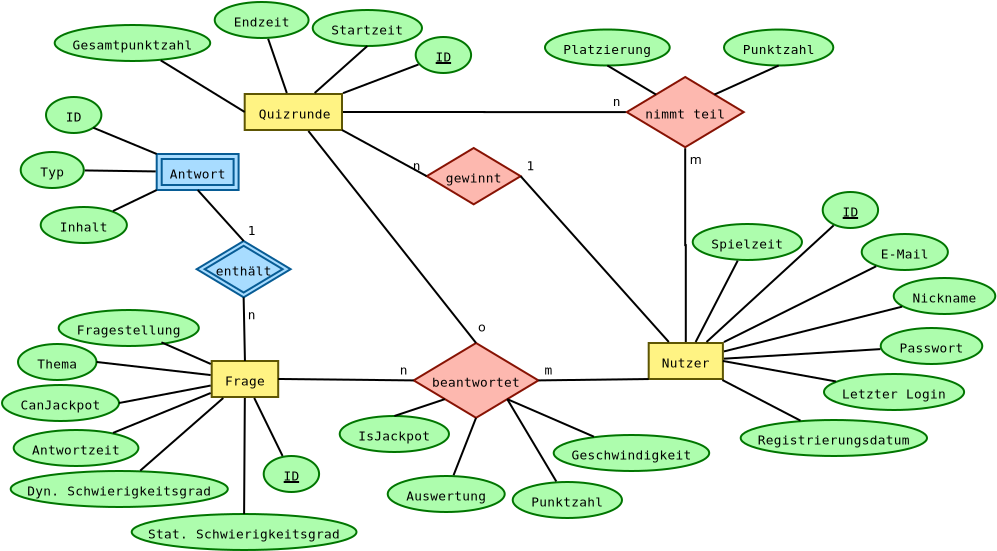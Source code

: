 <?xml version="1.0" encoding="UTF-8"?>
<dia:diagram xmlns:dia="http://www.lysator.liu.se/~alla/dia/">
  <dia:layer name="Hintergrund" visible="true" active="true">
    <dia:object type="ER - Entity" version="0" id="O0">
      <dia:attribute name="obj_pos">
        <dia:point val="-41.4,7.3"/>
      </dia:attribute>
      <dia:attribute name="obj_bb">
        <dia:rectangle val="-41.45,7.25;-36.485,9.15"/>
      </dia:attribute>
      <dia:attribute name="elem_corner">
        <dia:point val="-41.4,7.3"/>
      </dia:attribute>
      <dia:attribute name="elem_width">
        <dia:real val="4.865"/>
      </dia:attribute>
      <dia:attribute name="elem_height">
        <dia:real val="1.8"/>
      </dia:attribute>
      <dia:attribute name="border_width">
        <dia:real val="0.1"/>
      </dia:attribute>
      <dia:attribute name="border_color">
        <dia:color val="#5e5603"/>
      </dia:attribute>
      <dia:attribute name="inner_color">
        <dia:color val="#fff383"/>
      </dia:attribute>
      <dia:attribute name="name">
        <dia:string>#Quizrunde#</dia:string>
      </dia:attribute>
      <dia:attribute name="weak">
        <dia:boolean val="false"/>
      </dia:attribute>
      <dia:attribute name="associative">
        <dia:boolean val="false"/>
      </dia:attribute>
      <dia:attribute name="font">
        <dia:font family="monospace" style="0" name="Courier"/>
      </dia:attribute>
      <dia:attribute name="font_height">
        <dia:real val="0.8"/>
      </dia:attribute>
    </dia:object>
    <dia:object type="ER - Entity" version="0" id="O1">
      <dia:attribute name="obj_pos">
        <dia:point val="-21.2,19.75"/>
      </dia:attribute>
      <dia:attribute name="obj_bb">
        <dia:rectangle val="-21.25,19.7;-17.44,21.6"/>
      </dia:attribute>
      <dia:attribute name="elem_corner">
        <dia:point val="-21.2,19.75"/>
      </dia:attribute>
      <dia:attribute name="elem_width">
        <dia:real val="3.71"/>
      </dia:attribute>
      <dia:attribute name="elem_height">
        <dia:real val="1.8"/>
      </dia:attribute>
      <dia:attribute name="border_width">
        <dia:real val="0.1"/>
      </dia:attribute>
      <dia:attribute name="border_color">
        <dia:color val="#5e5603"/>
      </dia:attribute>
      <dia:attribute name="inner_color">
        <dia:color val="#fff383"/>
      </dia:attribute>
      <dia:attribute name="name">
        <dia:string>#Nutzer#</dia:string>
      </dia:attribute>
      <dia:attribute name="weak">
        <dia:boolean val="false"/>
      </dia:attribute>
      <dia:attribute name="associative">
        <dia:boolean val="false"/>
      </dia:attribute>
      <dia:attribute name="font">
        <dia:font family="monospace" style="0" name="Courier"/>
      </dia:attribute>
      <dia:attribute name="font_height">
        <dia:real val="0.8"/>
      </dia:attribute>
    </dia:object>
    <dia:object type="ER - Entity" version="0" id="O2">
      <dia:attribute name="obj_pos">
        <dia:point val="-43.05,20.65"/>
      </dia:attribute>
      <dia:attribute name="obj_bb">
        <dia:rectangle val="-43.1,20.6;-39.675,22.5"/>
      </dia:attribute>
      <dia:attribute name="elem_corner">
        <dia:point val="-43.05,20.65"/>
      </dia:attribute>
      <dia:attribute name="elem_width">
        <dia:real val="3.325"/>
      </dia:attribute>
      <dia:attribute name="elem_height">
        <dia:real val="1.8"/>
      </dia:attribute>
      <dia:attribute name="border_width">
        <dia:real val="0.1"/>
      </dia:attribute>
      <dia:attribute name="border_color">
        <dia:color val="#5e5603"/>
      </dia:attribute>
      <dia:attribute name="inner_color">
        <dia:color val="#fff383"/>
      </dia:attribute>
      <dia:attribute name="name">
        <dia:string>#Frage#</dia:string>
      </dia:attribute>
      <dia:attribute name="weak">
        <dia:boolean val="false"/>
      </dia:attribute>
      <dia:attribute name="associative">
        <dia:boolean val="false"/>
      </dia:attribute>
      <dia:attribute name="font">
        <dia:font family="monospace" style="0" name="Courier"/>
      </dia:attribute>
      <dia:attribute name="font_height">
        <dia:real val="0.8"/>
      </dia:attribute>
    </dia:object>
    <dia:object type="ER - Relationship" version="0" id="O3">
      <dia:attribute name="obj_pos">
        <dia:point val="-22.3,6.45"/>
      </dia:attribute>
      <dia:attribute name="obj_bb">
        <dia:rectangle val="-23.035,6.4;-16.1,10.01"/>
      </dia:attribute>
      <dia:attribute name="elem_corner">
        <dia:point val="-22.3,6.45"/>
      </dia:attribute>
      <dia:attribute name="elem_width">
        <dia:real val="5.85"/>
      </dia:attribute>
      <dia:attribute name="elem_height">
        <dia:real val="3.51"/>
      </dia:attribute>
      <dia:attribute name="border_width">
        <dia:real val="0.1"/>
      </dia:attribute>
      <dia:attribute name="border_color">
        <dia:color val="#871203"/>
      </dia:attribute>
      <dia:attribute name="inner_color">
        <dia:color val="#fdb8af"/>
      </dia:attribute>
      <dia:attribute name="name">
        <dia:string>#nimmt teil#</dia:string>
      </dia:attribute>
      <dia:attribute name="left_card">
        <dia:string>#n#</dia:string>
      </dia:attribute>
      <dia:attribute name="right_card">
        <dia:string>##</dia:string>
      </dia:attribute>
      <dia:attribute name="identifying">
        <dia:boolean val="false"/>
      </dia:attribute>
      <dia:attribute name="rotated">
        <dia:boolean val="false"/>
      </dia:attribute>
      <dia:attribute name="font">
        <dia:font family="monospace" style="0" name="Courier"/>
      </dia:attribute>
      <dia:attribute name="font_height">
        <dia:real val="0.8"/>
      </dia:attribute>
    </dia:object>
    <dia:object type="ER - Participation" version="1" id="O4">
      <dia:attribute name="obj_pos">
        <dia:point val="-36.485,8.2"/>
      </dia:attribute>
      <dia:attribute name="obj_bb">
        <dia:rectangle val="-36.535,8.15;-22.3,8.255"/>
      </dia:attribute>
      <dia:attribute name="orth_points">
        <dia:point val="-36.485,8.2"/>
        <dia:point val="-29.417,8.2"/>
        <dia:point val="-29.417,8.205"/>
        <dia:point val="-22.35,8.205"/>
      </dia:attribute>
      <dia:attribute name="orth_orient">
        <dia:enum val="0"/>
        <dia:enum val="1"/>
        <dia:enum val="0"/>
      </dia:attribute>
      <dia:attribute name="autorouting">
        <dia:boolean val="true"/>
      </dia:attribute>
      <dia:attribute name="total">
        <dia:boolean val="false"/>
      </dia:attribute>
      <dia:connections>
        <dia:connection handle="0" to="O0" connection="8"/>
        <dia:connection handle="1" to="O3" connection="8"/>
      </dia:connections>
    </dia:object>
    <dia:object type="ER - Participation" version="1" id="O5">
      <dia:attribute name="obj_pos">
        <dia:point val="-19.375,10.01"/>
      </dia:attribute>
      <dia:attribute name="obj_bb">
        <dia:rectangle val="-19.425,9.96;-19.295,19.75"/>
      </dia:attribute>
      <dia:attribute name="orth_points">
        <dia:point val="-19.375,10.01"/>
        <dia:point val="-19.375,14.855"/>
        <dia:point val="-19.345,14.855"/>
        <dia:point val="-19.345,19.7"/>
      </dia:attribute>
      <dia:attribute name="orth_orient">
        <dia:enum val="1"/>
        <dia:enum val="0"/>
        <dia:enum val="1"/>
      </dia:attribute>
      <dia:attribute name="autorouting">
        <dia:boolean val="true"/>
      </dia:attribute>
      <dia:attribute name="total">
        <dia:boolean val="false"/>
      </dia:attribute>
      <dia:connections>
        <dia:connection handle="0" to="O3" connection="8"/>
        <dia:connection handle="1" to="O1" connection="8"/>
      </dia:connections>
    </dia:object>
    <dia:object type="ER - Attribute" version="0" id="O6">
      <dia:attribute name="obj_pos">
        <dia:point val="-32.85,4.45"/>
      </dia:attribute>
      <dia:attribute name="obj_bb">
        <dia:rectangle val="-32.9,4.4;-30.03,6.3"/>
      </dia:attribute>
      <dia:attribute name="elem_corner">
        <dia:point val="-32.85,4.45"/>
      </dia:attribute>
      <dia:attribute name="elem_width">
        <dia:real val="2.77"/>
      </dia:attribute>
      <dia:attribute name="elem_height">
        <dia:real val="1.8"/>
      </dia:attribute>
      <dia:attribute name="border_width">
        <dia:real val="0.1"/>
      </dia:attribute>
      <dia:attribute name="border_color">
        <dia:color val="#007500"/>
      </dia:attribute>
      <dia:attribute name="inner_color">
        <dia:color val="#adfdad"/>
      </dia:attribute>
      <dia:attribute name="name">
        <dia:string>#ID#</dia:string>
      </dia:attribute>
      <dia:attribute name="key">
        <dia:boolean val="true"/>
      </dia:attribute>
      <dia:attribute name="weak_key">
        <dia:boolean val="false"/>
      </dia:attribute>
      <dia:attribute name="derived">
        <dia:boolean val="false"/>
      </dia:attribute>
      <dia:attribute name="multivalued">
        <dia:boolean val="false"/>
      </dia:attribute>
      <dia:attribute name="font">
        <dia:font family="monospace" style="0" name="Courier"/>
      </dia:attribute>
      <dia:attribute name="font_height">
        <dia:real val="0.8"/>
      </dia:attribute>
    </dia:object>
    <dia:object type="ER - Attribute" version="0" id="O7">
      <dia:attribute name="obj_pos">
        <dia:point val="-40.45,25.4"/>
      </dia:attribute>
      <dia:attribute name="obj_bb">
        <dia:rectangle val="-40.5,25.35;-37.63,27.25"/>
      </dia:attribute>
      <dia:attribute name="elem_corner">
        <dia:point val="-40.45,25.4"/>
      </dia:attribute>
      <dia:attribute name="elem_width">
        <dia:real val="2.77"/>
      </dia:attribute>
      <dia:attribute name="elem_height">
        <dia:real val="1.8"/>
      </dia:attribute>
      <dia:attribute name="border_width">
        <dia:real val="0.1"/>
      </dia:attribute>
      <dia:attribute name="border_color">
        <dia:color val="#007500"/>
      </dia:attribute>
      <dia:attribute name="inner_color">
        <dia:color val="#adfdad"/>
      </dia:attribute>
      <dia:attribute name="name">
        <dia:string>#ID#</dia:string>
      </dia:attribute>
      <dia:attribute name="key">
        <dia:boolean val="true"/>
      </dia:attribute>
      <dia:attribute name="weak_key">
        <dia:boolean val="false"/>
      </dia:attribute>
      <dia:attribute name="derived">
        <dia:boolean val="false"/>
      </dia:attribute>
      <dia:attribute name="multivalued">
        <dia:boolean val="false"/>
      </dia:attribute>
      <dia:attribute name="font">
        <dia:font family="monospace" style="0" name="Courier"/>
      </dia:attribute>
      <dia:attribute name="font_height">
        <dia:real val="0.8"/>
      </dia:attribute>
    </dia:object>
    <dia:object type="ER - Attribute" version="0" id="O8">
      <dia:attribute name="obj_pos">
        <dia:point val="-47.05,28.3"/>
      </dia:attribute>
      <dia:attribute name="obj_bb">
        <dia:rectangle val="-47.1,28.25;-35.76,30.15"/>
      </dia:attribute>
      <dia:attribute name="elem_corner">
        <dia:point val="-47.05,28.3"/>
      </dia:attribute>
      <dia:attribute name="elem_width">
        <dia:real val="11.24"/>
      </dia:attribute>
      <dia:attribute name="elem_height">
        <dia:real val="1.8"/>
      </dia:attribute>
      <dia:attribute name="border_width">
        <dia:real val="0.1"/>
      </dia:attribute>
      <dia:attribute name="border_color">
        <dia:color val="#007500"/>
      </dia:attribute>
      <dia:attribute name="inner_color">
        <dia:color val="#adfdad"/>
      </dia:attribute>
      <dia:attribute name="name">
        <dia:string>#Stat. Schwierigkeitsgrad#</dia:string>
      </dia:attribute>
      <dia:attribute name="key">
        <dia:boolean val="false"/>
      </dia:attribute>
      <dia:attribute name="weak_key">
        <dia:boolean val="false"/>
      </dia:attribute>
      <dia:attribute name="derived">
        <dia:boolean val="false"/>
      </dia:attribute>
      <dia:attribute name="multivalued">
        <dia:boolean val="false"/>
      </dia:attribute>
      <dia:attribute name="font">
        <dia:font family="monospace" style="0" name="Courier"/>
      </dia:attribute>
      <dia:attribute name="font_height">
        <dia:real val="0.8"/>
      </dia:attribute>
    </dia:object>
    <dia:object type="ER - Attribute" version="0" id="O9">
      <dia:attribute name="obj_pos">
        <dia:point val="-53.1,26.15"/>
      </dia:attribute>
      <dia:attribute name="obj_bb">
        <dia:rectangle val="-53.15,26.1;-42.195,28"/>
      </dia:attribute>
      <dia:attribute name="elem_corner">
        <dia:point val="-53.1,26.15"/>
      </dia:attribute>
      <dia:attribute name="elem_width">
        <dia:real val="10.855"/>
      </dia:attribute>
      <dia:attribute name="elem_height">
        <dia:real val="1.8"/>
      </dia:attribute>
      <dia:attribute name="border_width">
        <dia:real val="0.1"/>
      </dia:attribute>
      <dia:attribute name="border_color">
        <dia:color val="#007500"/>
      </dia:attribute>
      <dia:attribute name="inner_color">
        <dia:color val="#adfdad"/>
      </dia:attribute>
      <dia:attribute name="name">
        <dia:string>#Dyn. Schwierigkeitsgrad#</dia:string>
      </dia:attribute>
      <dia:attribute name="key">
        <dia:boolean val="false"/>
      </dia:attribute>
      <dia:attribute name="weak_key">
        <dia:boolean val="false"/>
      </dia:attribute>
      <dia:attribute name="derived">
        <dia:boolean val="false"/>
      </dia:attribute>
      <dia:attribute name="multivalued">
        <dia:boolean val="false"/>
      </dia:attribute>
      <dia:attribute name="font">
        <dia:font family="monospace" style="0" name="Courier"/>
      </dia:attribute>
      <dia:attribute name="font_height">
        <dia:real val="0.8"/>
      </dia:attribute>
    </dia:object>
    <dia:object type="ER - Attribute" version="0" id="O10">
      <dia:attribute name="obj_pos">
        <dia:point val="-12.5,12.2"/>
      </dia:attribute>
      <dia:attribute name="obj_bb">
        <dia:rectangle val="-12.55,12.15;-9.68,14.05"/>
      </dia:attribute>
      <dia:attribute name="elem_corner">
        <dia:point val="-12.5,12.2"/>
      </dia:attribute>
      <dia:attribute name="elem_width">
        <dia:real val="2.77"/>
      </dia:attribute>
      <dia:attribute name="elem_height">
        <dia:real val="1.8"/>
      </dia:attribute>
      <dia:attribute name="border_width">
        <dia:real val="0.1"/>
      </dia:attribute>
      <dia:attribute name="border_color">
        <dia:color val="#007500"/>
      </dia:attribute>
      <dia:attribute name="inner_color">
        <dia:color val="#adfdad"/>
      </dia:attribute>
      <dia:attribute name="name">
        <dia:string>#ID#</dia:string>
      </dia:attribute>
      <dia:attribute name="key">
        <dia:boolean val="true"/>
      </dia:attribute>
      <dia:attribute name="weak_key">
        <dia:boolean val="false"/>
      </dia:attribute>
      <dia:attribute name="derived">
        <dia:boolean val="false"/>
      </dia:attribute>
      <dia:attribute name="multivalued">
        <dia:boolean val="false"/>
      </dia:attribute>
      <dia:attribute name="font">
        <dia:font family="monospace" style="0" name="Courier"/>
      </dia:attribute>
      <dia:attribute name="font_height">
        <dia:real val="0.8"/>
      </dia:attribute>
    </dia:object>
    <dia:object type="ER - Attribute" version="0" id="O11">
      <dia:attribute name="obj_pos">
        <dia:point val="-10.55,14.3"/>
      </dia:attribute>
      <dia:attribute name="obj_bb">
        <dia:rectangle val="-10.6,14.25;-6.19,16.15"/>
      </dia:attribute>
      <dia:attribute name="elem_corner">
        <dia:point val="-10.55,14.3"/>
      </dia:attribute>
      <dia:attribute name="elem_width">
        <dia:real val="4.31"/>
      </dia:attribute>
      <dia:attribute name="elem_height">
        <dia:real val="1.8"/>
      </dia:attribute>
      <dia:attribute name="border_width">
        <dia:real val="0.1"/>
      </dia:attribute>
      <dia:attribute name="border_color">
        <dia:color val="#007500"/>
      </dia:attribute>
      <dia:attribute name="inner_color">
        <dia:color val="#adfdad"/>
      </dia:attribute>
      <dia:attribute name="name">
        <dia:string>#E-Mail#</dia:string>
      </dia:attribute>
      <dia:attribute name="key">
        <dia:boolean val="false"/>
      </dia:attribute>
      <dia:attribute name="weak_key">
        <dia:boolean val="false"/>
      </dia:attribute>
      <dia:attribute name="derived">
        <dia:boolean val="false"/>
      </dia:attribute>
      <dia:attribute name="multivalued">
        <dia:boolean val="false"/>
      </dia:attribute>
      <dia:attribute name="font">
        <dia:font family="monospace" style="0" name="Courier"/>
      </dia:attribute>
      <dia:attribute name="font_height">
        <dia:real val="0.8"/>
      </dia:attribute>
    </dia:object>
    <dia:object type="ER - Attribute" version="0" id="O12">
      <dia:attribute name="obj_pos">
        <dia:point val="-8.95,16.5"/>
      </dia:attribute>
      <dia:attribute name="obj_bb">
        <dia:rectangle val="-9,16.45;-3.82,18.35"/>
      </dia:attribute>
      <dia:attribute name="elem_corner">
        <dia:point val="-8.95,16.5"/>
      </dia:attribute>
      <dia:attribute name="elem_width">
        <dia:real val="5.08"/>
      </dia:attribute>
      <dia:attribute name="elem_height">
        <dia:real val="1.8"/>
      </dia:attribute>
      <dia:attribute name="border_width">
        <dia:real val="0.1"/>
      </dia:attribute>
      <dia:attribute name="border_color">
        <dia:color val="#007500"/>
      </dia:attribute>
      <dia:attribute name="inner_color">
        <dia:color val="#adfdad"/>
      </dia:attribute>
      <dia:attribute name="name">
        <dia:string>#Nickname#</dia:string>
      </dia:attribute>
      <dia:attribute name="key">
        <dia:boolean val="false"/>
      </dia:attribute>
      <dia:attribute name="weak_key">
        <dia:boolean val="false"/>
      </dia:attribute>
      <dia:attribute name="derived">
        <dia:boolean val="false"/>
      </dia:attribute>
      <dia:attribute name="multivalued">
        <dia:boolean val="false"/>
      </dia:attribute>
      <dia:attribute name="font">
        <dia:font family="monospace" style="0" name="Courier"/>
      </dia:attribute>
      <dia:attribute name="font_height">
        <dia:real val="0.8"/>
      </dia:attribute>
    </dia:object>
    <dia:object type="ER - Attribute" version="0" id="O13">
      <dia:attribute name="obj_pos">
        <dia:point val="-9.6,19"/>
      </dia:attribute>
      <dia:attribute name="obj_bb">
        <dia:rectangle val="-9.65,18.95;-4.47,20.85"/>
      </dia:attribute>
      <dia:attribute name="elem_corner">
        <dia:point val="-9.6,19"/>
      </dia:attribute>
      <dia:attribute name="elem_width">
        <dia:real val="5.08"/>
      </dia:attribute>
      <dia:attribute name="elem_height">
        <dia:real val="1.8"/>
      </dia:attribute>
      <dia:attribute name="border_width">
        <dia:real val="0.1"/>
      </dia:attribute>
      <dia:attribute name="border_color">
        <dia:color val="#007500"/>
      </dia:attribute>
      <dia:attribute name="inner_color">
        <dia:color val="#adfdad"/>
      </dia:attribute>
      <dia:attribute name="name">
        <dia:string>#Passwort#</dia:string>
      </dia:attribute>
      <dia:attribute name="key">
        <dia:boolean val="false"/>
      </dia:attribute>
      <dia:attribute name="weak_key">
        <dia:boolean val="false"/>
      </dia:attribute>
      <dia:attribute name="derived">
        <dia:boolean val="false"/>
      </dia:attribute>
      <dia:attribute name="multivalued">
        <dia:boolean val="false"/>
      </dia:attribute>
      <dia:attribute name="font">
        <dia:font family="monospace" style="0" name="Courier"/>
      </dia:attribute>
      <dia:attribute name="font_height">
        <dia:real val="0.8"/>
      </dia:attribute>
    </dia:object>
    <dia:object type="ER - Relationship" version="0" id="O14">
      <dia:attribute name="obj_pos">
        <dia:point val="-32.95,19.75"/>
      </dia:attribute>
      <dia:attribute name="obj_bb">
        <dia:rectangle val="-33.685,19.7;-25.98,23.541"/>
      </dia:attribute>
      <dia:attribute name="elem_corner">
        <dia:point val="-32.95,19.75"/>
      </dia:attribute>
      <dia:attribute name="elem_width">
        <dia:real val="6.235"/>
      </dia:attribute>
      <dia:attribute name="elem_height">
        <dia:real val="3.741"/>
      </dia:attribute>
      <dia:attribute name="border_width">
        <dia:real val="0.1"/>
      </dia:attribute>
      <dia:attribute name="border_color">
        <dia:color val="#871203"/>
      </dia:attribute>
      <dia:attribute name="inner_color">
        <dia:color val="#fdb8af"/>
      </dia:attribute>
      <dia:attribute name="name">
        <dia:string>#beantwortet#</dia:string>
      </dia:attribute>
      <dia:attribute name="left_card">
        <dia:string>#n#</dia:string>
      </dia:attribute>
      <dia:attribute name="right_card">
        <dia:string>#m#</dia:string>
      </dia:attribute>
      <dia:attribute name="identifying">
        <dia:boolean val="false"/>
      </dia:attribute>
      <dia:attribute name="rotated">
        <dia:boolean val="false"/>
      </dia:attribute>
      <dia:attribute name="font">
        <dia:font family="monospace" style="0" name="Courier"/>
      </dia:attribute>
      <dia:attribute name="font_height">
        <dia:real val="0.8"/>
      </dia:attribute>
    </dia:object>
    <dia:object type="ER - Attribute" version="0" id="O15">
      <dia:attribute name="obj_pos">
        <dia:point val="-25.95,24.35"/>
      </dia:attribute>
      <dia:attribute name="obj_bb">
        <dia:rectangle val="-26,24.3;-18.125,26.2"/>
      </dia:attribute>
      <dia:attribute name="elem_corner">
        <dia:point val="-25.95,24.35"/>
      </dia:attribute>
      <dia:attribute name="elem_width">
        <dia:real val="7.775"/>
      </dia:attribute>
      <dia:attribute name="elem_height">
        <dia:real val="1.8"/>
      </dia:attribute>
      <dia:attribute name="border_width">
        <dia:real val="0.1"/>
      </dia:attribute>
      <dia:attribute name="border_color">
        <dia:color val="#007500"/>
      </dia:attribute>
      <dia:attribute name="inner_color">
        <dia:color val="#adfdad"/>
      </dia:attribute>
      <dia:attribute name="name">
        <dia:string>#Geschwindigkeit#</dia:string>
      </dia:attribute>
      <dia:attribute name="key">
        <dia:boolean val="false"/>
      </dia:attribute>
      <dia:attribute name="weak_key">
        <dia:boolean val="false"/>
      </dia:attribute>
      <dia:attribute name="derived">
        <dia:boolean val="false"/>
      </dia:attribute>
      <dia:attribute name="multivalued">
        <dia:boolean val="false"/>
      </dia:attribute>
      <dia:attribute name="font">
        <dia:font family="monospace" style="0" name="Courier"/>
      </dia:attribute>
      <dia:attribute name="font_height">
        <dia:real val="0.8"/>
      </dia:attribute>
    </dia:object>
    <dia:object type="Standard - Line" version="0" id="O16">
      <dia:attribute name="obj_pos">
        <dia:point val="-39.506,25.397"/>
      </dia:attribute>
      <dia:attribute name="obj_bb">
        <dia:rectangle val="-40.991,22.432;-39.44,25.464"/>
      </dia:attribute>
      <dia:attribute name="conn_endpoints">
        <dia:point val="-39.506,25.397"/>
        <dia:point val="-40.924,22.499"/>
      </dia:attribute>
      <dia:attribute name="numcp">
        <dia:int val="1"/>
      </dia:attribute>
      <dia:connections>
        <dia:connection handle="0" to="O7" connection="8"/>
        <dia:connection handle="1" to="O2" connection="8"/>
      </dia:connections>
    </dia:object>
    <dia:object type="Standard - Line" version="0" id="O17">
      <dia:attribute name="obj_pos">
        <dia:point val="-32.707,5.822"/>
      </dia:attribute>
      <dia:attribute name="obj_bb">
        <dia:rectangle val="-36.55,5.757;-32.643,7.322"/>
      </dia:attribute>
      <dia:attribute name="conn_endpoints">
        <dia:point val="-32.707,5.822"/>
        <dia:point val="-36.485,7.257"/>
      </dia:attribute>
      <dia:attribute name="numcp">
        <dia:int val="1"/>
      </dia:attribute>
      <dia:connections>
        <dia:connection handle="0" to="O6" connection="8"/>
        <dia:connection handle="1" to="O0" connection="8"/>
      </dia:connections>
    </dia:object>
    <dia:object type="Standard - Line" version="0" id="O18">
      <dia:attribute name="obj_pos">
        <dia:point val="-41.43,28.3"/>
      </dia:attribute>
      <dia:attribute name="obj_bb">
        <dia:rectangle val="-41.48,22.45;-41.343,28.35"/>
      </dia:attribute>
      <dia:attribute name="conn_endpoints">
        <dia:point val="-41.43,28.3"/>
        <dia:point val="-41.394,22.5"/>
      </dia:attribute>
      <dia:attribute name="numcp">
        <dia:int val="1"/>
      </dia:attribute>
      <dia:connections>
        <dia:connection handle="0" to="O8" connection="1"/>
        <dia:connection handle="1" to="O2" connection="8"/>
      </dia:connections>
    </dia:object>
    <dia:object type="Standard - Line" version="0" id="O19">
      <dia:attribute name="obj_pos">
        <dia:point val="-46.624,26.133"/>
      </dia:attribute>
      <dia:attribute name="obj_bb">
        <dia:rectangle val="-46.695,22.427;-42.4,26.203"/>
      </dia:attribute>
      <dia:attribute name="conn_endpoints">
        <dia:point val="-46.624,26.133"/>
        <dia:point val="-42.471,22.498"/>
      </dia:attribute>
      <dia:attribute name="numcp">
        <dia:int val="1"/>
      </dia:attribute>
      <dia:connections>
        <dia:connection handle="0" to="O9" connection="8"/>
        <dia:connection handle="1" to="O2" connection="8"/>
      </dia:connections>
    </dia:object>
    <dia:object type="Standard - Line" version="0" id="O20">
      <dia:attribute name="obj_pos">
        <dia:point val="-23.939,24.436"/>
      </dia:attribute>
      <dia:attribute name="obj_bb">
        <dia:rectangle val="-28.34,22.49;-23.873,24.502"/>
      </dia:attribute>
      <dia:attribute name="conn_endpoints">
        <dia:point val="-23.939,24.436"/>
        <dia:point val="-28.274,22.556"/>
      </dia:attribute>
      <dia:attribute name="numcp">
        <dia:int val="1"/>
      </dia:attribute>
      <dia:connections>
        <dia:connection handle="0" to="O15" connection="8"/>
        <dia:connection handle="1" to="O14" connection="5"/>
      </dia:connections>
    </dia:object>
    <dia:object type="Standard - Line" version="0" id="O21">
      <dia:attribute name="obj_pos">
        <dia:point val="-11.952,13.868"/>
      </dia:attribute>
      <dia:attribute name="obj_bb">
        <dia:rectangle val="-18.38,13.797;-11.881,19.771"/>
      </dia:attribute>
      <dia:attribute name="conn_endpoints">
        <dia:point val="-11.952,13.868"/>
        <dia:point val="-18.31,19.7"/>
      </dia:attribute>
      <dia:attribute name="numcp">
        <dia:int val="1"/>
      </dia:attribute>
      <dia:connections>
        <dia:connection handle="0" to="O10" connection="8"/>
        <dia:connection handle="1" to="O1" connection="8"/>
      </dia:connections>
    </dia:object>
    <dia:object type="Standard - Line" version="0" id="O22">
      <dia:attribute name="obj_pos">
        <dia:point val="-9.824,15.911"/>
      </dia:attribute>
      <dia:attribute name="obj_bb">
        <dia:rectangle val="-17.507,15.844;-9.757,19.769"/>
      </dia:attribute>
      <dia:attribute name="conn_endpoints">
        <dia:point val="-9.824,15.911"/>
        <dia:point val="-17.44,19.702"/>
      </dia:attribute>
      <dia:attribute name="numcp">
        <dia:int val="1"/>
      </dia:attribute>
      <dia:connections>
        <dia:connection handle="0" to="O11" connection="8"/>
        <dia:connection handle="1" to="O1" connection="8"/>
      </dia:connections>
    </dia:object>
    <dia:object type="Standard - Line" version="0" id="O23">
      <dia:attribute name="obj_pos">
        <dia:point val="-8.53,17.933"/>
      </dia:attribute>
      <dia:attribute name="obj_bb">
        <dia:rectangle val="-17.501,17.872;-8.469,20.232"/>
      </dia:attribute>
      <dia:attribute name="conn_endpoints">
        <dia:point val="-8.53,17.933"/>
        <dia:point val="-17.44,20.171"/>
      </dia:attribute>
      <dia:attribute name="numcp">
        <dia:int val="1"/>
      </dia:attribute>
      <dia:connections>
        <dia:connection handle="0" to="O12" connection="8"/>
        <dia:connection handle="1" to="O1" connection="8"/>
      </dia:connections>
    </dia:object>
    <dia:object type="Standard - Line" version="0" id="O24">
      <dia:attribute name="obj_pos">
        <dia:point val="-9.613,20.056"/>
      </dia:attribute>
      <dia:attribute name="obj_bb">
        <dia:rectangle val="-17.493,20.003;-9.56,20.587"/>
      </dia:attribute>
      <dia:attribute name="conn_endpoints">
        <dia:point val="-9.613,20.056"/>
        <dia:point val="-17.44,20.534"/>
      </dia:attribute>
      <dia:attribute name="numcp">
        <dia:int val="1"/>
      </dia:attribute>
      <dia:connections>
        <dia:connection handle="0" to="O13" connection="8"/>
        <dia:connection handle="1" to="O1" connection="8"/>
      </dia:connections>
    </dia:object>
    <dia:object type="ER - Attribute" version="0" id="O25">
      <dia:attribute name="obj_pos">
        <dia:point val="-34.25,26.4"/>
      </dia:attribute>
      <dia:attribute name="obj_bb">
        <dia:rectangle val="-34.3,26.35;-28.35,28.25"/>
      </dia:attribute>
      <dia:attribute name="elem_corner">
        <dia:point val="-34.25,26.4"/>
      </dia:attribute>
      <dia:attribute name="elem_width">
        <dia:real val="5.85"/>
      </dia:attribute>
      <dia:attribute name="elem_height">
        <dia:real val="1.8"/>
      </dia:attribute>
      <dia:attribute name="border_width">
        <dia:real val="0.1"/>
      </dia:attribute>
      <dia:attribute name="border_color">
        <dia:color val="#007500"/>
      </dia:attribute>
      <dia:attribute name="inner_color">
        <dia:color val="#adfdad"/>
      </dia:attribute>
      <dia:attribute name="name">
        <dia:string>#Auswertung#</dia:string>
      </dia:attribute>
      <dia:attribute name="key">
        <dia:boolean val="false"/>
      </dia:attribute>
      <dia:attribute name="weak_key">
        <dia:boolean val="false"/>
      </dia:attribute>
      <dia:attribute name="derived">
        <dia:boolean val="false"/>
      </dia:attribute>
      <dia:attribute name="multivalued">
        <dia:boolean val="false"/>
      </dia:attribute>
      <dia:attribute name="font">
        <dia:font family="monospace" style="0" name="Courier"/>
      </dia:attribute>
      <dia:attribute name="font_height">
        <dia:real val="0.8"/>
      </dia:attribute>
    </dia:object>
    <dia:object type="Standard - Line" version="0" id="O26">
      <dia:attribute name="obj_pos">
        <dia:point val="-30.957,26.36"/>
      </dia:attribute>
      <dia:attribute name="obj_bb">
        <dia:rectangle val="-31.022,23.426;-29.768,26.425"/>
      </dia:attribute>
      <dia:attribute name="conn_endpoints">
        <dia:point val="-30.957,26.36"/>
        <dia:point val="-29.832,23.491"/>
      </dia:attribute>
      <dia:attribute name="numcp">
        <dia:int val="1"/>
      </dia:attribute>
      <dia:connections>
        <dia:connection handle="0" to="O25" connection="8"/>
        <dia:connection handle="1" to="O14" connection="6"/>
      </dia:connections>
    </dia:object>
    <dia:object type="ER - Attribute" version="0" id="O27">
      <dia:attribute name="obj_pos">
        <dia:point val="-28,26.7"/>
      </dia:attribute>
      <dia:attribute name="obj_bb">
        <dia:rectangle val="-28.05,26.65;-22.485,28.55"/>
      </dia:attribute>
      <dia:attribute name="elem_corner">
        <dia:point val="-28,26.7"/>
      </dia:attribute>
      <dia:attribute name="elem_width">
        <dia:real val="5.465"/>
      </dia:attribute>
      <dia:attribute name="elem_height">
        <dia:real val="1.8"/>
      </dia:attribute>
      <dia:attribute name="border_width">
        <dia:real val="0.1"/>
      </dia:attribute>
      <dia:attribute name="border_color">
        <dia:color val="#007500"/>
      </dia:attribute>
      <dia:attribute name="inner_color">
        <dia:color val="#adfdad"/>
      </dia:attribute>
      <dia:attribute name="name">
        <dia:string>#Punktzahl#</dia:string>
      </dia:attribute>
      <dia:attribute name="key">
        <dia:boolean val="false"/>
      </dia:attribute>
      <dia:attribute name="weak_key">
        <dia:boolean val="false"/>
      </dia:attribute>
      <dia:attribute name="derived">
        <dia:boolean val="false"/>
      </dia:attribute>
      <dia:attribute name="multivalued">
        <dia:boolean val="false"/>
      </dia:attribute>
      <dia:attribute name="font">
        <dia:font family="monospace" style="0" name="Courier"/>
      </dia:attribute>
      <dia:attribute name="font_height">
        <dia:real val="0.8"/>
      </dia:attribute>
    </dia:object>
    <dia:object type="Standard - Line" version="0" id="O28">
      <dia:attribute name="obj_pos">
        <dia:point val="-28.274,22.556"/>
      </dia:attribute>
      <dia:attribute name="obj_bb">
        <dia:rectangle val="-28.342,22.487;-25.751,26.742"/>
      </dia:attribute>
      <dia:attribute name="conn_endpoints">
        <dia:point val="-28.274,22.556"/>
        <dia:point val="-25.82,26.674"/>
      </dia:attribute>
      <dia:attribute name="numcp">
        <dia:int val="1"/>
      </dia:attribute>
      <dia:connections>
        <dia:connection handle="0" to="O14" connection="5"/>
        <dia:connection handle="1" to="O27" connection="8"/>
      </dia:connections>
    </dia:object>
    <dia:object type="ER - Entity" version="0" id="O29">
      <dia:attribute name="obj_pos">
        <dia:point val="-45.8,10.3"/>
      </dia:attribute>
      <dia:attribute name="obj_bb">
        <dia:rectangle val="-45.85,10.25;-41.655,12.15"/>
      </dia:attribute>
      <dia:attribute name="elem_corner">
        <dia:point val="-45.8,10.3"/>
      </dia:attribute>
      <dia:attribute name="elem_width">
        <dia:real val="4.095"/>
      </dia:attribute>
      <dia:attribute name="elem_height">
        <dia:real val="1.8"/>
      </dia:attribute>
      <dia:attribute name="border_width">
        <dia:real val="0.1"/>
      </dia:attribute>
      <dia:attribute name="border_color">
        <dia:color val="#075c95"/>
      </dia:attribute>
      <dia:attribute name="inner_color">
        <dia:color val="#a8dcff"/>
      </dia:attribute>
      <dia:attribute name="name">
        <dia:string>#Antwort#</dia:string>
      </dia:attribute>
      <dia:attribute name="weak">
        <dia:boolean val="true"/>
      </dia:attribute>
      <dia:attribute name="associative">
        <dia:boolean val="false"/>
      </dia:attribute>
      <dia:attribute name="font">
        <dia:font family="monospace" style="0" name="Courier"/>
      </dia:attribute>
      <dia:attribute name="font_height">
        <dia:real val="0.8"/>
      </dia:attribute>
    </dia:object>
    <dia:object type="ER - Relationship" version="0" id="O30">
      <dia:attribute name="obj_pos">
        <dia:point val="-43.8,14.65"/>
      </dia:attribute>
      <dia:attribute name="obj_bb">
        <dia:rectangle val="-43.85,13.5;-39.055,18.617"/>
      </dia:attribute>
      <dia:attribute name="elem_corner">
        <dia:point val="-43.8,14.65"/>
      </dia:attribute>
      <dia:attribute name="elem_width">
        <dia:real val="4.695"/>
      </dia:attribute>
      <dia:attribute name="elem_height">
        <dia:real val="2.817"/>
      </dia:attribute>
      <dia:attribute name="border_width">
        <dia:real val="0.1"/>
      </dia:attribute>
      <dia:attribute name="border_color">
        <dia:color val="#075c95"/>
      </dia:attribute>
      <dia:attribute name="inner_color">
        <dia:color val="#a8dcff"/>
      </dia:attribute>
      <dia:attribute name="name">
        <dia:string>#enthält#</dia:string>
      </dia:attribute>
      <dia:attribute name="left_card">
        <dia:string>#1#</dia:string>
      </dia:attribute>
      <dia:attribute name="right_card">
        <dia:string>#n#</dia:string>
      </dia:attribute>
      <dia:attribute name="identifying">
        <dia:boolean val="true"/>
      </dia:attribute>
      <dia:attribute name="rotated">
        <dia:boolean val="true"/>
      </dia:attribute>
      <dia:attribute name="font">
        <dia:font family="monospace" style="0" name="Courier"/>
      </dia:attribute>
      <dia:attribute name="font_height">
        <dia:real val="0.8"/>
      </dia:attribute>
    </dia:object>
    <dia:object type="Standard - Line" version="0" id="O31">
      <dia:attribute name="obj_pos">
        <dia:point val="-43.752,12.1"/>
      </dia:attribute>
      <dia:attribute name="obj_bb">
        <dia:rectangle val="-43.823,12.029;-41.382,14.721"/>
      </dia:attribute>
      <dia:attribute name="conn_endpoints">
        <dia:point val="-43.752,12.1"/>
        <dia:point val="-41.453,14.65"/>
      </dia:attribute>
      <dia:attribute name="numcp">
        <dia:int val="1"/>
      </dia:attribute>
      <dia:connections>
        <dia:connection handle="0" to="O29" connection="6"/>
        <dia:connection handle="1" to="O30" connection="2"/>
      </dia:connections>
    </dia:object>
    <dia:object type="Standard - Line" version="0" id="O32">
      <dia:attribute name="obj_pos">
        <dia:point val="-41.388,20.65"/>
      </dia:attribute>
      <dia:attribute name="obj_bb">
        <dia:rectangle val="-41.504,17.416;-41.337,20.701"/>
      </dia:attribute>
      <dia:attribute name="conn_endpoints">
        <dia:point val="-41.388,20.65"/>
        <dia:point val="-41.453,17.467"/>
      </dia:attribute>
      <dia:attribute name="numcp">
        <dia:int val="1"/>
      </dia:attribute>
      <dia:connections>
        <dia:connection handle="0" to="O2" connection="1"/>
        <dia:connection handle="1" to="O30" connection="6"/>
      </dia:connections>
    </dia:object>
    <dia:object type="ER - Attribute" version="0" id="O33">
      <dia:attribute name="obj_pos">
        <dia:point val="-52.6,10.2"/>
      </dia:attribute>
      <dia:attribute name="obj_bb">
        <dia:rectangle val="-52.65,10.15;-49.395,12.05"/>
      </dia:attribute>
      <dia:attribute name="elem_corner">
        <dia:point val="-52.6,10.2"/>
      </dia:attribute>
      <dia:attribute name="elem_width">
        <dia:real val="3.155"/>
      </dia:attribute>
      <dia:attribute name="elem_height">
        <dia:real val="1.8"/>
      </dia:attribute>
      <dia:attribute name="border_width">
        <dia:real val="0.1"/>
      </dia:attribute>
      <dia:attribute name="border_color">
        <dia:color val="#007500"/>
      </dia:attribute>
      <dia:attribute name="inner_color">
        <dia:color val="#adfdad"/>
      </dia:attribute>
      <dia:attribute name="name">
        <dia:string>#Typ#</dia:string>
      </dia:attribute>
      <dia:attribute name="key">
        <dia:boolean val="false"/>
      </dia:attribute>
      <dia:attribute name="weak_key">
        <dia:boolean val="false"/>
      </dia:attribute>
      <dia:attribute name="derived">
        <dia:boolean val="false"/>
      </dia:attribute>
      <dia:attribute name="multivalued">
        <dia:boolean val="false"/>
      </dia:attribute>
      <dia:attribute name="font">
        <dia:font family="monospace" style="0" name="Courier"/>
      </dia:attribute>
      <dia:attribute name="font_height">
        <dia:real val="0.8"/>
      </dia:attribute>
    </dia:object>
    <dia:object type="Standard - Line" version="0" id="O34">
      <dia:attribute name="obj_pos">
        <dia:point val="-49.396,11.122"/>
      </dia:attribute>
      <dia:attribute name="obj_bb">
        <dia:rectangle val="-49.447,11.072;-45.798,11.222"/>
      </dia:attribute>
      <dia:attribute name="conn_endpoints">
        <dia:point val="-49.396,11.122"/>
        <dia:point val="-45.849,11.171"/>
      </dia:attribute>
      <dia:attribute name="numcp">
        <dia:int val="1"/>
      </dia:attribute>
      <dia:connections>
        <dia:connection handle="0" to="O33" connection="8"/>
        <dia:connection handle="1" to="O29" connection="8"/>
      </dia:connections>
    </dia:object>
    <dia:object type="ER - Attribute" version="0" id="O35">
      <dia:attribute name="obj_pos">
        <dia:point val="-50.7,18.1"/>
      </dia:attribute>
      <dia:attribute name="obj_bb">
        <dia:rectangle val="-50.75,18.05;-43.645,19.95"/>
      </dia:attribute>
      <dia:attribute name="elem_corner">
        <dia:point val="-50.7,18.1"/>
      </dia:attribute>
      <dia:attribute name="elem_width">
        <dia:real val="7.005"/>
      </dia:attribute>
      <dia:attribute name="elem_height">
        <dia:real val="1.8"/>
      </dia:attribute>
      <dia:attribute name="border_width">
        <dia:real val="0.1"/>
      </dia:attribute>
      <dia:attribute name="border_color">
        <dia:color val="#007500"/>
      </dia:attribute>
      <dia:attribute name="inner_color">
        <dia:color val="#adfdad"/>
      </dia:attribute>
      <dia:attribute name="name">
        <dia:string>#Fragestellung#</dia:string>
      </dia:attribute>
      <dia:attribute name="key">
        <dia:boolean val="false"/>
      </dia:attribute>
      <dia:attribute name="weak_key">
        <dia:boolean val="false"/>
      </dia:attribute>
      <dia:attribute name="derived">
        <dia:boolean val="false"/>
      </dia:attribute>
      <dia:attribute name="multivalued">
        <dia:boolean val="false"/>
      </dia:attribute>
      <dia:attribute name="font">
        <dia:font family="monospace" style="0" name="Courier"/>
      </dia:attribute>
      <dia:attribute name="font_height">
        <dia:real val="0.8"/>
      </dia:attribute>
    </dia:object>
    <dia:object type="Standard - Line" version="0" id="O36">
      <dia:attribute name="obj_pos">
        <dia:point val="-43.095,20.8"/>
      </dia:attribute>
      <dia:attribute name="obj_bb">
        <dia:rectangle val="-45.629,19.651;-43.029,20.866"/>
      </dia:attribute>
      <dia:attribute name="conn_endpoints">
        <dia:point val="-43.095,20.8"/>
        <dia:point val="-45.563,19.717"/>
      </dia:attribute>
      <dia:attribute name="numcp">
        <dia:int val="1"/>
      </dia:attribute>
      <dia:connections>
        <dia:connection handle="0" to="O2" connection="8"/>
        <dia:connection handle="1" to="O35" connection="8"/>
      </dia:connections>
    </dia:object>
    <dia:object type="ER - Attribute" version="0" id="O37">
      <dia:attribute name="obj_pos">
        <dia:point val="-51.6,12.95"/>
      </dia:attribute>
      <dia:attribute name="obj_bb">
        <dia:rectangle val="-51.65,12.9;-47.24,14.8"/>
      </dia:attribute>
      <dia:attribute name="elem_corner">
        <dia:point val="-51.6,12.95"/>
      </dia:attribute>
      <dia:attribute name="elem_width">
        <dia:real val="4.31"/>
      </dia:attribute>
      <dia:attribute name="elem_height">
        <dia:real val="1.8"/>
      </dia:attribute>
      <dia:attribute name="border_width">
        <dia:real val="0.1"/>
      </dia:attribute>
      <dia:attribute name="border_color">
        <dia:color val="#007500"/>
      </dia:attribute>
      <dia:attribute name="inner_color">
        <dia:color val="#adfdad"/>
      </dia:attribute>
      <dia:attribute name="name">
        <dia:string>#Inhalt#</dia:string>
      </dia:attribute>
      <dia:attribute name="key">
        <dia:boolean val="false"/>
      </dia:attribute>
      <dia:attribute name="weak_key">
        <dia:boolean val="false"/>
      </dia:attribute>
      <dia:attribute name="derived">
        <dia:boolean val="false"/>
      </dia:attribute>
      <dia:attribute name="multivalued">
        <dia:boolean val="false"/>
      </dia:attribute>
      <dia:attribute name="font">
        <dia:font family="monospace" style="0" name="Courier"/>
      </dia:attribute>
      <dia:attribute name="font_height">
        <dia:real val="0.8"/>
      </dia:attribute>
    </dia:object>
    <dia:object type="Standard - Line" version="0" id="O38">
      <dia:attribute name="obj_pos">
        <dia:point val="-47.989,13.151"/>
      </dia:attribute>
      <dia:attribute name="obj_bb">
        <dia:rectangle val="-48.056,12.033;-45.733,13.218"/>
      </dia:attribute>
      <dia:attribute name="conn_endpoints">
        <dia:point val="-47.989,13.151"/>
        <dia:point val="-45.8,12.1"/>
      </dia:attribute>
      <dia:attribute name="numcp">
        <dia:int val="1"/>
      </dia:attribute>
      <dia:connections>
        <dia:connection handle="0" to="O37" connection="8"/>
        <dia:connection handle="1" to="O29" connection="5"/>
      </dia:connections>
    </dia:object>
    <dia:object type="ER - Attribute" version="0" id="O39">
      <dia:attribute name="obj_pos">
        <dia:point val="-16.6,23.6"/>
      </dia:attribute>
      <dia:attribute name="obj_bb">
        <dia:rectangle val="-16.65,23.55;-7.235,25.45"/>
      </dia:attribute>
      <dia:attribute name="elem_corner">
        <dia:point val="-16.6,23.6"/>
      </dia:attribute>
      <dia:attribute name="elem_width">
        <dia:real val="9.315"/>
      </dia:attribute>
      <dia:attribute name="elem_height">
        <dia:real val="1.8"/>
      </dia:attribute>
      <dia:attribute name="border_width">
        <dia:real val="0.1"/>
      </dia:attribute>
      <dia:attribute name="border_color">
        <dia:color val="#007500"/>
      </dia:attribute>
      <dia:attribute name="inner_color">
        <dia:color val="#adfdad"/>
      </dia:attribute>
      <dia:attribute name="name">
        <dia:string>#Registrierungsdatum#</dia:string>
      </dia:attribute>
      <dia:attribute name="key">
        <dia:boolean val="false"/>
      </dia:attribute>
      <dia:attribute name="weak_key">
        <dia:boolean val="false"/>
      </dia:attribute>
      <dia:attribute name="derived">
        <dia:boolean val="false"/>
      </dia:attribute>
      <dia:attribute name="multivalued">
        <dia:boolean val="false"/>
      </dia:attribute>
      <dia:attribute name="font">
        <dia:font family="monospace" style="0" name="Courier"/>
      </dia:attribute>
      <dia:attribute name="font_height">
        <dia:real val="0.8"/>
      </dia:attribute>
    </dia:object>
    <dia:object type="Standard - Line" version="0" id="O40">
      <dia:attribute name="obj_pos">
        <dia:point val="-13.609,23.633"/>
      </dia:attribute>
      <dia:attribute name="obj_bb">
        <dia:rectangle val="-17.586,21.532;-13.542,23.701"/>
      </dia:attribute>
      <dia:attribute name="conn_endpoints">
        <dia:point val="-13.609,23.633"/>
        <dia:point val="-17.519,21.6"/>
      </dia:attribute>
      <dia:attribute name="numcp">
        <dia:int val="1"/>
      </dia:attribute>
      <dia:connections>
        <dia:connection handle="0" to="O39" connection="8"/>
        <dia:connection handle="1" to="O1" connection="8"/>
      </dia:connections>
    </dia:object>
    <dia:object type="ER - Attribute" version="0" id="O41">
      <dia:attribute name="obj_pos">
        <dia:point val="-19,13.8"/>
      </dia:attribute>
      <dia:attribute name="obj_bb">
        <dia:rectangle val="-19.05,13.75;-13.485,15.65"/>
      </dia:attribute>
      <dia:attribute name="elem_corner">
        <dia:point val="-19,13.8"/>
      </dia:attribute>
      <dia:attribute name="elem_width">
        <dia:real val="5.465"/>
      </dia:attribute>
      <dia:attribute name="elem_height">
        <dia:real val="1.8"/>
      </dia:attribute>
      <dia:attribute name="border_width">
        <dia:real val="0.1"/>
      </dia:attribute>
      <dia:attribute name="border_color">
        <dia:color val="#007500"/>
      </dia:attribute>
      <dia:attribute name="inner_color">
        <dia:color val="#adfdad"/>
      </dia:attribute>
      <dia:attribute name="name">
        <dia:string>#Spielzeit#</dia:string>
      </dia:attribute>
      <dia:attribute name="key">
        <dia:boolean val="false"/>
      </dia:attribute>
      <dia:attribute name="weak_key">
        <dia:boolean val="false"/>
      </dia:attribute>
      <dia:attribute name="derived">
        <dia:boolean val="false"/>
      </dia:attribute>
      <dia:attribute name="multivalued">
        <dia:boolean val="false"/>
      </dia:attribute>
      <dia:attribute name="font">
        <dia:font family="monospace" style="0" name="Courier"/>
      </dia:attribute>
      <dia:attribute name="font_height">
        <dia:real val="0.8"/>
      </dia:attribute>
    </dia:object>
    <dia:object type="Standard - Line" version="0" id="O42">
      <dia:attribute name="obj_pos">
        <dia:point val="-16.749,15.632"/>
      </dia:attribute>
      <dia:attribute name="obj_bb">
        <dia:rectangle val="-18.922,15.564;-16.682,19.769"/>
      </dia:attribute>
      <dia:attribute name="conn_endpoints">
        <dia:point val="-16.749,15.632"/>
        <dia:point val="-18.854,19.701"/>
      </dia:attribute>
      <dia:attribute name="numcp">
        <dia:int val="1"/>
      </dia:attribute>
      <dia:connections>
        <dia:connection handle="0" to="O41" connection="8"/>
        <dia:connection handle="1" to="O1" connection="8"/>
      </dia:connections>
    </dia:object>
    <dia:object type="ER - Attribute" version="0" id="O43">
      <dia:attribute name="obj_pos">
        <dia:point val="-38,3.1"/>
      </dia:attribute>
      <dia:attribute name="obj_bb">
        <dia:rectangle val="-38.05,3.05;-32.485,4.95"/>
      </dia:attribute>
      <dia:attribute name="elem_corner">
        <dia:point val="-38,3.1"/>
      </dia:attribute>
      <dia:attribute name="elem_width">
        <dia:real val="5.465"/>
      </dia:attribute>
      <dia:attribute name="elem_height">
        <dia:real val="1.8"/>
      </dia:attribute>
      <dia:attribute name="border_width">
        <dia:real val="0.1"/>
      </dia:attribute>
      <dia:attribute name="border_color">
        <dia:color val="#007500"/>
      </dia:attribute>
      <dia:attribute name="inner_color">
        <dia:color val="#adfdad"/>
      </dia:attribute>
      <dia:attribute name="name">
        <dia:string>#Startzeit#</dia:string>
      </dia:attribute>
      <dia:attribute name="key">
        <dia:boolean val="false"/>
      </dia:attribute>
      <dia:attribute name="weak_key">
        <dia:boolean val="false"/>
      </dia:attribute>
      <dia:attribute name="derived">
        <dia:boolean val="false"/>
      </dia:attribute>
      <dia:attribute name="multivalued">
        <dia:boolean val="false"/>
      </dia:attribute>
      <dia:attribute name="font">
        <dia:font family="monospace" style="0" name="Courier"/>
      </dia:attribute>
      <dia:attribute name="font_height">
        <dia:real val="0.8"/>
      </dia:attribute>
    </dia:object>
    <dia:object type="ER - Attribute" version="0" id="O44">
      <dia:attribute name="obj_pos">
        <dia:point val="-42.9,2.7"/>
      </dia:attribute>
      <dia:attribute name="obj_bb">
        <dia:rectangle val="-42.95,2.65;-38.155,4.55"/>
      </dia:attribute>
      <dia:attribute name="elem_corner">
        <dia:point val="-42.9,2.7"/>
      </dia:attribute>
      <dia:attribute name="elem_width">
        <dia:real val="4.695"/>
      </dia:attribute>
      <dia:attribute name="elem_height">
        <dia:real val="1.8"/>
      </dia:attribute>
      <dia:attribute name="border_width">
        <dia:real val="0.1"/>
      </dia:attribute>
      <dia:attribute name="border_color">
        <dia:color val="#007500"/>
      </dia:attribute>
      <dia:attribute name="inner_color">
        <dia:color val="#adfdad"/>
      </dia:attribute>
      <dia:attribute name="name">
        <dia:string>#Endzeit#</dia:string>
      </dia:attribute>
      <dia:attribute name="key">
        <dia:boolean val="false"/>
      </dia:attribute>
      <dia:attribute name="weak_key">
        <dia:boolean val="false"/>
      </dia:attribute>
      <dia:attribute name="derived">
        <dia:boolean val="false"/>
      </dia:attribute>
      <dia:attribute name="multivalued">
        <dia:boolean val="false"/>
      </dia:attribute>
      <dia:attribute name="font">
        <dia:font family="monospace" style="0" name="Courier"/>
      </dia:attribute>
      <dia:attribute name="font_height">
        <dia:real val="0.8"/>
      </dia:attribute>
    </dia:object>
    <dia:object type="Standard - Line" version="0" id="O45">
      <dia:attribute name="obj_pos">
        <dia:point val="-35.267,4.9"/>
      </dia:attribute>
      <dia:attribute name="obj_bb">
        <dia:rectangle val="-37.974,4.829;-35.197,7.322"/>
      </dia:attribute>
      <dia:attribute name="conn_endpoints">
        <dia:point val="-35.267,4.9"/>
        <dia:point val="-37.903,7.251"/>
      </dia:attribute>
      <dia:attribute name="numcp">
        <dia:int val="1"/>
      </dia:attribute>
      <dia:connections>
        <dia:connection handle="0" to="O43" connection="6"/>
        <dia:connection handle="1" to="O0" connection="8"/>
      </dia:connections>
    </dia:object>
    <dia:object type="Standard - Line" version="0" id="O46">
      <dia:attribute name="obj_pos">
        <dia:point val="-40.229,4.539"/>
      </dia:attribute>
      <dia:attribute name="obj_bb">
        <dia:rectangle val="-40.292,4.476;-39.231,7.315"/>
      </dia:attribute>
      <dia:attribute name="conn_endpoints">
        <dia:point val="-40.229,4.539"/>
        <dia:point val="-39.294,7.251"/>
      </dia:attribute>
      <dia:attribute name="numcp">
        <dia:int val="1"/>
      </dia:attribute>
      <dia:connections>
        <dia:connection handle="0" to="O44" connection="8"/>
        <dia:connection handle="1" to="O0" connection="8"/>
      </dia:connections>
    </dia:object>
    <dia:object type="ER - Attribute" version="0" id="O47">
      <dia:attribute name="obj_pos">
        <dia:point val="-50.9,3.85"/>
      </dia:attribute>
      <dia:attribute name="obj_bb">
        <dia:rectangle val="-50.95,3.8;-43.075,5.7"/>
      </dia:attribute>
      <dia:attribute name="elem_corner">
        <dia:point val="-50.9,3.85"/>
      </dia:attribute>
      <dia:attribute name="elem_width">
        <dia:real val="7.775"/>
      </dia:attribute>
      <dia:attribute name="elem_height">
        <dia:real val="1.8"/>
      </dia:attribute>
      <dia:attribute name="border_width">
        <dia:real val="0.1"/>
      </dia:attribute>
      <dia:attribute name="border_color">
        <dia:color val="#007500"/>
      </dia:attribute>
      <dia:attribute name="inner_color">
        <dia:color val="#adfdad"/>
      </dia:attribute>
      <dia:attribute name="name">
        <dia:string>#Gesamtpunktzahl#</dia:string>
      </dia:attribute>
      <dia:attribute name="key">
        <dia:boolean val="false"/>
      </dia:attribute>
      <dia:attribute name="weak_key">
        <dia:boolean val="false"/>
      </dia:attribute>
      <dia:attribute name="derived">
        <dia:boolean val="false"/>
      </dia:attribute>
      <dia:attribute name="multivalued">
        <dia:boolean val="false"/>
      </dia:attribute>
      <dia:attribute name="font">
        <dia:font family="monospace" style="0" name="Courier"/>
      </dia:attribute>
      <dia:attribute name="font_height">
        <dia:real val="0.8"/>
      </dia:attribute>
    </dia:object>
    <dia:object type="Standard - Line" version="0" id="O48">
      <dia:attribute name="obj_pos">
        <dia:point val="-45.599,5.619"/>
      </dia:attribute>
      <dia:attribute name="obj_bb">
        <dia:rectangle val="-45.668,5.55;-41.331,8.269"/>
      </dia:attribute>
      <dia:attribute name="conn_endpoints">
        <dia:point val="-45.599,5.619"/>
        <dia:point val="-41.4,8.2"/>
      </dia:attribute>
      <dia:attribute name="numcp">
        <dia:int val="1"/>
      </dia:attribute>
      <dia:connections>
        <dia:connection handle="0" to="O47" connection="8"/>
        <dia:connection handle="1" to="O0" connection="3"/>
      </dia:connections>
    </dia:object>
    <dia:object type="ER - Attribute" version="0" id="O49">
      <dia:attribute name="obj_pos">
        <dia:point val="-52.95,24.1"/>
      </dia:attribute>
      <dia:attribute name="obj_bb">
        <dia:rectangle val="-53,24.05;-46.665,25.95"/>
      </dia:attribute>
      <dia:attribute name="elem_corner">
        <dia:point val="-52.95,24.1"/>
      </dia:attribute>
      <dia:attribute name="elem_width">
        <dia:real val="6.235"/>
      </dia:attribute>
      <dia:attribute name="elem_height">
        <dia:real val="1.8"/>
      </dia:attribute>
      <dia:attribute name="border_width">
        <dia:real val="0.1"/>
      </dia:attribute>
      <dia:attribute name="border_color">
        <dia:color val="#007500"/>
      </dia:attribute>
      <dia:attribute name="inner_color">
        <dia:color val="#adfdad"/>
      </dia:attribute>
      <dia:attribute name="name">
        <dia:string>#Antwortzeit#</dia:string>
      </dia:attribute>
      <dia:attribute name="key">
        <dia:boolean val="false"/>
      </dia:attribute>
      <dia:attribute name="weak_key">
        <dia:boolean val="false"/>
      </dia:attribute>
      <dia:attribute name="derived">
        <dia:boolean val="false"/>
      </dia:attribute>
      <dia:attribute name="multivalued">
        <dia:boolean val="false"/>
      </dia:attribute>
      <dia:attribute name="font">
        <dia:font family="monospace" style="0" name="Courier"/>
      </dia:attribute>
      <dia:attribute name="font_height">
        <dia:real val="0.8"/>
      </dia:attribute>
    </dia:object>
    <dia:object type="Standard - Line" version="0" id="O50">
      <dia:attribute name="obj_pos">
        <dia:point val="-47.987,24.246"/>
      </dia:attribute>
      <dia:attribute name="obj_bb">
        <dia:rectangle val="-48.052,22.184;-43.035,24.311"/>
      </dia:attribute>
      <dia:attribute name="conn_endpoints">
        <dia:point val="-47.987,24.246"/>
        <dia:point val="-43.1,22.25"/>
      </dia:attribute>
      <dia:attribute name="numcp">
        <dia:int val="1"/>
      </dia:attribute>
      <dia:connections>
        <dia:connection handle="0" to="O49" connection="8"/>
        <dia:connection handle="1" to="O2" connection="8"/>
      </dia:connections>
    </dia:object>
    <dia:object type="ER - Relationship" version="0" id="O51">
      <dia:attribute name="obj_pos">
        <dia:point val="-32.3,10"/>
      </dia:attribute>
      <dia:attribute name="obj_bb">
        <dia:rectangle val="-33.035,9.95;-26.87,12.867"/>
      </dia:attribute>
      <dia:attribute name="elem_corner">
        <dia:point val="-32.3,10"/>
      </dia:attribute>
      <dia:attribute name="elem_width">
        <dia:real val="4.695"/>
      </dia:attribute>
      <dia:attribute name="elem_height">
        <dia:real val="2.817"/>
      </dia:attribute>
      <dia:attribute name="border_width">
        <dia:real val="0.1"/>
      </dia:attribute>
      <dia:attribute name="border_color">
        <dia:color val="#871203"/>
      </dia:attribute>
      <dia:attribute name="inner_color">
        <dia:color val="#fdb8af"/>
      </dia:attribute>
      <dia:attribute name="name">
        <dia:string>#gewinnt#</dia:string>
      </dia:attribute>
      <dia:attribute name="left_card">
        <dia:string>#n#</dia:string>
      </dia:attribute>
      <dia:attribute name="right_card">
        <dia:string>#1#</dia:string>
      </dia:attribute>
      <dia:attribute name="identifying">
        <dia:boolean val="false"/>
      </dia:attribute>
      <dia:attribute name="rotated">
        <dia:boolean val="false"/>
      </dia:attribute>
      <dia:attribute name="font">
        <dia:font family="monospace" style="0" name="Courier"/>
      </dia:attribute>
      <dia:attribute name="font_height">
        <dia:real val="0.8"/>
      </dia:attribute>
    </dia:object>
    <dia:object type="Standard - Line" version="0" id="O52">
      <dia:attribute name="obj_pos">
        <dia:point val="-36.535,9.1"/>
      </dia:attribute>
      <dia:attribute name="obj_bb">
        <dia:rectangle val="-36.603,9.032;-32.232,11.476"/>
      </dia:attribute>
      <dia:attribute name="conn_endpoints">
        <dia:point val="-36.535,9.1"/>
        <dia:point val="-32.3,11.409"/>
      </dia:attribute>
      <dia:attribute name="numcp">
        <dia:int val="1"/>
      </dia:attribute>
      <dia:connections>
        <dia:connection handle="0" to="O0" connection="7"/>
        <dia:connection handle="1" to="O51" connection="0"/>
      </dia:connections>
    </dia:object>
    <dia:object type="Standard - Line" version="0" id="O53">
      <dia:attribute name="obj_pos">
        <dia:point val="-20.195,19.7"/>
      </dia:attribute>
      <dia:attribute name="obj_bb">
        <dia:rectangle val="-27.676,11.338;-20.124,19.77"/>
      </dia:attribute>
      <dia:attribute name="conn_endpoints">
        <dia:point val="-20.195,19.7"/>
        <dia:point val="-27.605,11.409"/>
      </dia:attribute>
      <dia:attribute name="numcp">
        <dia:int val="1"/>
      </dia:attribute>
      <dia:connections>
        <dia:connection handle="0" to="O1" connection="8"/>
        <dia:connection handle="1" to="O51" connection="4"/>
      </dia:connections>
    </dia:object>
    <dia:object type="ER - Attribute" version="0" id="O54">
      <dia:attribute name="obj_pos">
        <dia:point val="-36.65,23.4"/>
      </dia:attribute>
      <dia:attribute name="obj_bb">
        <dia:rectangle val="-36.7,23.35;-31.135,25.25"/>
      </dia:attribute>
      <dia:attribute name="elem_corner">
        <dia:point val="-36.65,23.4"/>
      </dia:attribute>
      <dia:attribute name="elem_width">
        <dia:real val="5.465"/>
      </dia:attribute>
      <dia:attribute name="elem_height">
        <dia:real val="1.8"/>
      </dia:attribute>
      <dia:attribute name="border_width">
        <dia:real val="0.1"/>
      </dia:attribute>
      <dia:attribute name="border_color">
        <dia:color val="#007500"/>
      </dia:attribute>
      <dia:attribute name="inner_color">
        <dia:color val="#adfdad"/>
      </dia:attribute>
      <dia:attribute name="name">
        <dia:string>#IsJackpot#</dia:string>
      </dia:attribute>
      <dia:attribute name="key">
        <dia:boolean val="false"/>
      </dia:attribute>
      <dia:attribute name="weak_key">
        <dia:boolean val="false"/>
      </dia:attribute>
      <dia:attribute name="derived">
        <dia:boolean val="false"/>
      </dia:attribute>
      <dia:attribute name="multivalued">
        <dia:boolean val="false"/>
      </dia:attribute>
      <dia:attribute name="font">
        <dia:font family="monospace" style="0" name="Courier"/>
      </dia:attribute>
      <dia:attribute name="font_height">
        <dia:real val="0.8"/>
      </dia:attribute>
    </dia:object>
    <dia:object type="Standard - Line" version="0" id="O55">
      <dia:attribute name="obj_pos">
        <dia:point val="-33.917,23.4"/>
      </dia:attribute>
      <dia:attribute name="obj_bb">
        <dia:rectangle val="-33.981,22.492;-31.328,23.463"/>
      </dia:attribute>
      <dia:attribute name="conn_endpoints">
        <dia:point val="-33.917,23.4"/>
        <dia:point val="-31.391,22.556"/>
      </dia:attribute>
      <dia:attribute name="numcp">
        <dia:int val="1"/>
      </dia:attribute>
      <dia:connections>
        <dia:connection handle="0" to="O54" connection="1"/>
        <dia:connection handle="1" to="O14" connection="7"/>
      </dia:connections>
    </dia:object>
    <dia:object type="Standard - Line" version="0" id="O56">
      <dia:attribute name="obj_pos">
        <dia:point val="-26.715,21.62"/>
      </dia:attribute>
      <dia:attribute name="obj_bb">
        <dia:rectangle val="-26.766,21.499;-21.149,21.671"/>
      </dia:attribute>
      <dia:attribute name="conn_endpoints">
        <dia:point val="-26.715,21.62"/>
        <dia:point val="-21.2,21.55"/>
      </dia:attribute>
      <dia:attribute name="numcp">
        <dia:int val="1"/>
      </dia:attribute>
      <dia:connections>
        <dia:connection handle="0" to="O14" connection="4"/>
        <dia:connection handle="1" to="O1" connection="5"/>
      </dia:connections>
    </dia:object>
    <dia:object type="Standard - Line" version="0" id="O57">
      <dia:attribute name="obj_pos">
        <dia:point val="-39.725,21.55"/>
      </dia:attribute>
      <dia:attribute name="obj_bb">
        <dia:rectangle val="-39.776,21.5;-32.9,21.671"/>
      </dia:attribute>
      <dia:attribute name="conn_endpoints">
        <dia:point val="-39.725,21.55"/>
        <dia:point val="-32.95,21.62"/>
      </dia:attribute>
      <dia:attribute name="numcp">
        <dia:int val="1"/>
      </dia:attribute>
      <dia:connections>
        <dia:connection handle="0" to="O2" connection="4"/>
        <dia:connection handle="1" to="O14" connection="0"/>
      </dia:connections>
    </dia:object>
    <dia:object type="ER - Attribute" version="0" id="O58">
      <dia:attribute name="obj_pos">
        <dia:point val="-52.735,19.8"/>
      </dia:attribute>
      <dia:attribute name="obj_bb">
        <dia:rectangle val="-52.785,19.75;-48.76,21.65"/>
      </dia:attribute>
      <dia:attribute name="elem_corner">
        <dia:point val="-52.735,19.8"/>
      </dia:attribute>
      <dia:attribute name="elem_width">
        <dia:real val="3.925"/>
      </dia:attribute>
      <dia:attribute name="elem_height">
        <dia:real val="1.8"/>
      </dia:attribute>
      <dia:attribute name="border_width">
        <dia:real val="0.1"/>
      </dia:attribute>
      <dia:attribute name="border_color">
        <dia:color val="#007500"/>
      </dia:attribute>
      <dia:attribute name="inner_color">
        <dia:color val="#adfdad"/>
      </dia:attribute>
      <dia:attribute name="name">
        <dia:string>#Thema#</dia:string>
      </dia:attribute>
      <dia:attribute name="key">
        <dia:boolean val="false"/>
      </dia:attribute>
      <dia:attribute name="weak_key">
        <dia:boolean val="false"/>
      </dia:attribute>
      <dia:attribute name="derived">
        <dia:boolean val="false"/>
      </dia:attribute>
      <dia:attribute name="multivalued">
        <dia:boolean val="false"/>
      </dia:attribute>
      <dia:attribute name="font">
        <dia:font family="monospace" style="0" name="Courier"/>
      </dia:attribute>
      <dia:attribute name="font_height">
        <dia:real val="0.8"/>
      </dia:attribute>
    </dia:object>
    <dia:object type="ER - Attribute" version="0" id="O59">
      <dia:attribute name="obj_pos">
        <dia:point val="-53.535,21.85"/>
      </dia:attribute>
      <dia:attribute name="obj_bb">
        <dia:rectangle val="-53.585,21.8;-47.635,23.7"/>
      </dia:attribute>
      <dia:attribute name="elem_corner">
        <dia:point val="-53.535,21.85"/>
      </dia:attribute>
      <dia:attribute name="elem_width">
        <dia:real val="5.85"/>
      </dia:attribute>
      <dia:attribute name="elem_height">
        <dia:real val="1.8"/>
      </dia:attribute>
      <dia:attribute name="border_width">
        <dia:real val="0.1"/>
      </dia:attribute>
      <dia:attribute name="border_color">
        <dia:color val="#007500"/>
      </dia:attribute>
      <dia:attribute name="inner_color">
        <dia:color val="#adfdad"/>
      </dia:attribute>
      <dia:attribute name="name">
        <dia:string>#CanJackpot#</dia:string>
      </dia:attribute>
      <dia:attribute name="key">
        <dia:boolean val="false"/>
      </dia:attribute>
      <dia:attribute name="weak_key">
        <dia:boolean val="false"/>
      </dia:attribute>
      <dia:attribute name="derived">
        <dia:boolean val="false"/>
      </dia:attribute>
      <dia:attribute name="multivalued">
        <dia:boolean val="false"/>
      </dia:attribute>
      <dia:attribute name="font">
        <dia:font family="monospace" style="0" name="Courier"/>
      </dia:attribute>
      <dia:attribute name="font_height">
        <dia:real val="0.8"/>
      </dia:attribute>
    </dia:object>
    <dia:object type="Standard - Line" version="0" id="O60">
      <dia:attribute name="obj_pos">
        <dia:point val="-47.685,22.75"/>
      </dia:attribute>
      <dia:attribute name="obj_bb">
        <dia:rectangle val="-47.743,21.818;-43.04,22.808"/>
      </dia:attribute>
      <dia:attribute name="conn_endpoints">
        <dia:point val="-47.685,22.75"/>
        <dia:point val="-43.099,21.876"/>
      </dia:attribute>
      <dia:attribute name="numcp">
        <dia:int val="1"/>
      </dia:attribute>
      <dia:connections>
        <dia:connection handle="0" to="O59" connection="4"/>
        <dia:connection handle="1" to="O2" connection="8"/>
      </dia:connections>
    </dia:object>
    <dia:object type="ER - Attribute" version="0" id="O61">
      <dia:attribute name="obj_pos">
        <dia:point val="-12.435,21.3"/>
      </dia:attribute>
      <dia:attribute name="obj_bb">
        <dia:rectangle val="-12.485,21.25;-5.38,23.15"/>
      </dia:attribute>
      <dia:attribute name="elem_corner">
        <dia:point val="-12.435,21.3"/>
      </dia:attribute>
      <dia:attribute name="elem_width">
        <dia:real val="7.005"/>
      </dia:attribute>
      <dia:attribute name="elem_height">
        <dia:real val="1.8"/>
      </dia:attribute>
      <dia:attribute name="border_width">
        <dia:real val="0.1"/>
      </dia:attribute>
      <dia:attribute name="border_color">
        <dia:color val="#007500"/>
      </dia:attribute>
      <dia:attribute name="inner_color">
        <dia:color val="#adfdad"/>
      </dia:attribute>
      <dia:attribute name="name">
        <dia:string>#Letzter Login#</dia:string>
      </dia:attribute>
      <dia:attribute name="key">
        <dia:boolean val="false"/>
      </dia:attribute>
      <dia:attribute name="weak_key">
        <dia:boolean val="false"/>
      </dia:attribute>
      <dia:attribute name="derived">
        <dia:boolean val="false"/>
      </dia:attribute>
      <dia:attribute name="multivalued">
        <dia:boolean val="false"/>
      </dia:attribute>
      <dia:attribute name="font">
        <dia:font family="monospace" style="0" name="Courier"/>
      </dia:attribute>
      <dia:attribute name="font_height">
        <dia:real val="0.8"/>
      </dia:attribute>
    </dia:object>
    <dia:object type="Standard - Line" version="0" id="O62">
      <dia:attribute name="obj_pos">
        <dia:point val="-11.843,21.673"/>
      </dia:attribute>
      <dia:attribute name="obj_bb">
        <dia:rectangle val="-17.548,20.592;-11.785,21.731"/>
      </dia:attribute>
      <dia:attribute name="conn_endpoints">
        <dia:point val="-11.843,21.673"/>
        <dia:point val="-17.49,20.65"/>
      </dia:attribute>
      <dia:attribute name="numcp">
        <dia:int val="1"/>
      </dia:attribute>
      <dia:connections>
        <dia:connection handle="0" to="O61" connection="8"/>
        <dia:connection handle="1" to="O1" connection="4"/>
      </dia:connections>
    </dia:object>
    <dia:object type="Standard - Line" version="0" id="O63">
      <dia:attribute name="obj_pos">
        <dia:point val="-29.832,19.75"/>
      </dia:attribute>
      <dia:attribute name="obj_bb">
        <dia:rectangle val="-38.287,9.079;-29.762,19.82"/>
      </dia:attribute>
      <dia:attribute name="conn_endpoints">
        <dia:point val="-29.832,19.75"/>
        <dia:point val="-38.217,9.149"/>
      </dia:attribute>
      <dia:attribute name="numcp">
        <dia:int val="1"/>
      </dia:attribute>
      <dia:connections>
        <dia:connection handle="0" to="O14" connection="2"/>
        <dia:connection handle="1" to="O0" connection="8"/>
      </dia:connections>
    </dia:object>
    <dia:object type="Standard - Text" version="1" id="O64">
      <dia:attribute name="obj_pos">
        <dia:point val="-29.735,19.175"/>
      </dia:attribute>
      <dia:attribute name="obj_bb">
        <dia:rectangle val="-29.735,18.58;-29.342,19.325"/>
      </dia:attribute>
      <dia:attribute name="text">
        <dia:composite type="text">
          <dia:attribute name="string">
            <dia:string>#o#</dia:string>
          </dia:attribute>
          <dia:attribute name="font">
            <dia:font family="sans" style="0" name="Helvetica"/>
          </dia:attribute>
          <dia:attribute name="height">
            <dia:real val="0.8"/>
          </dia:attribute>
          <dia:attribute name="pos">
            <dia:point val="-29.735,19.175"/>
          </dia:attribute>
          <dia:attribute name="color">
            <dia:color val="#000000"/>
          </dia:attribute>
          <dia:attribute name="alignment">
            <dia:enum val="0"/>
          </dia:attribute>
        </dia:composite>
      </dia:attribute>
      <dia:attribute name="valign">
        <dia:enum val="3"/>
      </dia:attribute>
    </dia:object>
    <dia:object type="ER - Attribute" version="0" id="O65">
      <dia:attribute name="obj_pos">
        <dia:point val="-51.335,7.45"/>
      </dia:attribute>
      <dia:attribute name="obj_bb">
        <dia:rectangle val="-51.385,7.4;-48.515,9.3"/>
      </dia:attribute>
      <dia:attribute name="elem_corner">
        <dia:point val="-51.335,7.45"/>
      </dia:attribute>
      <dia:attribute name="elem_width">
        <dia:real val="2.77"/>
      </dia:attribute>
      <dia:attribute name="elem_height">
        <dia:real val="1.8"/>
      </dia:attribute>
      <dia:attribute name="border_width">
        <dia:real val="0.1"/>
      </dia:attribute>
      <dia:attribute name="border_color">
        <dia:color val="#007500"/>
      </dia:attribute>
      <dia:attribute name="inner_color">
        <dia:color val="#adfdad"/>
      </dia:attribute>
      <dia:attribute name="name">
        <dia:string>#ID#</dia:string>
      </dia:attribute>
      <dia:attribute name="key">
        <dia:boolean val="false"/>
      </dia:attribute>
      <dia:attribute name="weak_key">
        <dia:boolean val="false"/>
      </dia:attribute>
      <dia:attribute name="derived">
        <dia:boolean val="false"/>
      </dia:attribute>
      <dia:attribute name="multivalued">
        <dia:boolean val="false"/>
      </dia:attribute>
      <dia:attribute name="font">
        <dia:font family="monospace" style="0" name="Courier"/>
      </dia:attribute>
      <dia:attribute name="font_height">
        <dia:real val="0.8"/>
      </dia:attribute>
    </dia:object>
    <dia:object type="Standard - Line" version="0" id="O66">
      <dia:attribute name="obj_pos">
        <dia:point val="-48.971,8.986"/>
      </dia:attribute>
      <dia:attribute name="obj_bb">
        <dia:rectangle val="-49.036,8.921;-45.735,10.365"/>
      </dia:attribute>
      <dia:attribute name="conn_endpoints">
        <dia:point val="-48.971,8.986"/>
        <dia:point val="-45.8,10.3"/>
      </dia:attribute>
      <dia:attribute name="numcp">
        <dia:int val="1"/>
      </dia:attribute>
      <dia:connections>
        <dia:connection handle="0" to="O65" connection="7"/>
        <dia:connection handle="1" to="O29" connection="0"/>
      </dia:connections>
    </dia:object>
    <dia:object type="Standard - Line" version="0" id="O67">
      <dia:attribute name="obj_pos">
        <dia:point val="-48.81,20.7"/>
      </dia:attribute>
      <dia:attribute name="obj_bb">
        <dia:rectangle val="-48.865,20.645;-43.045,21.409"/>
      </dia:attribute>
      <dia:attribute name="conn_endpoints">
        <dia:point val="-48.81,20.7"/>
        <dia:point val="-43.1,21.354"/>
      </dia:attribute>
      <dia:attribute name="numcp">
        <dia:int val="1"/>
      </dia:attribute>
      <dia:connections>
        <dia:connection handle="0" to="O58" connection="4"/>
        <dia:connection handle="1" to="O2" connection="8"/>
      </dia:connections>
    </dia:object>
    <dia:object type="Standard - Text" version="1" id="O68">
      <dia:attribute name="obj_pos">
        <dia:point val="-19.15,10.8"/>
      </dia:attribute>
      <dia:attribute name="obj_bb">
        <dia:rectangle val="-19.15,10.205;-18.527,10.95"/>
      </dia:attribute>
      <dia:attribute name="text">
        <dia:composite type="text">
          <dia:attribute name="string">
            <dia:string>#m#</dia:string>
          </dia:attribute>
          <dia:attribute name="font">
            <dia:font family="sans" style="0" name="Helvetica"/>
          </dia:attribute>
          <dia:attribute name="height">
            <dia:real val="0.8"/>
          </dia:attribute>
          <dia:attribute name="pos">
            <dia:point val="-19.15,10.8"/>
          </dia:attribute>
          <dia:attribute name="color">
            <dia:color val="#000000"/>
          </dia:attribute>
          <dia:attribute name="alignment">
            <dia:enum val="0"/>
          </dia:attribute>
        </dia:composite>
      </dia:attribute>
      <dia:attribute name="valign">
        <dia:enum val="3"/>
      </dia:attribute>
    </dia:object>
    <dia:object type="ER - Attribute" version="0" id="O69">
      <dia:attribute name="obj_pos">
        <dia:point val="-26.385,4.075"/>
      </dia:attribute>
      <dia:attribute name="obj_bb">
        <dia:rectangle val="-26.435,4.025;-20.1,5.925"/>
      </dia:attribute>
      <dia:attribute name="elem_corner">
        <dia:point val="-26.385,4.075"/>
      </dia:attribute>
      <dia:attribute name="elem_width">
        <dia:real val="6.235"/>
      </dia:attribute>
      <dia:attribute name="elem_height">
        <dia:real val="1.8"/>
      </dia:attribute>
      <dia:attribute name="border_width">
        <dia:real val="0.1"/>
      </dia:attribute>
      <dia:attribute name="border_color">
        <dia:color val="#007500"/>
      </dia:attribute>
      <dia:attribute name="inner_color">
        <dia:color val="#adfdad"/>
      </dia:attribute>
      <dia:attribute name="name">
        <dia:string>#Platzierung#</dia:string>
      </dia:attribute>
      <dia:attribute name="key">
        <dia:boolean val="false"/>
      </dia:attribute>
      <dia:attribute name="weak_key">
        <dia:boolean val="false"/>
      </dia:attribute>
      <dia:attribute name="derived">
        <dia:boolean val="false"/>
      </dia:attribute>
      <dia:attribute name="multivalued">
        <dia:boolean val="false"/>
      </dia:attribute>
      <dia:attribute name="font">
        <dia:font family="monospace" style="0" name="Courier"/>
      </dia:attribute>
      <dia:attribute name="font_height">
        <dia:real val="0.8"/>
      </dia:attribute>
    </dia:object>
    <dia:object type="ER - Attribute" version="0" id="O70">
      <dia:attribute name="obj_pos">
        <dia:point val="-17.435,4.075"/>
      </dia:attribute>
      <dia:attribute name="obj_bb">
        <dia:rectangle val="-17.485,4.025;-11.92,5.925"/>
      </dia:attribute>
      <dia:attribute name="elem_corner">
        <dia:point val="-17.435,4.075"/>
      </dia:attribute>
      <dia:attribute name="elem_width">
        <dia:real val="5.465"/>
      </dia:attribute>
      <dia:attribute name="elem_height">
        <dia:real val="1.8"/>
      </dia:attribute>
      <dia:attribute name="border_width">
        <dia:real val="0.1"/>
      </dia:attribute>
      <dia:attribute name="border_color">
        <dia:color val="#007500"/>
      </dia:attribute>
      <dia:attribute name="inner_color">
        <dia:color val="#adfdad"/>
      </dia:attribute>
      <dia:attribute name="name">
        <dia:string>#Punktzahl#</dia:string>
      </dia:attribute>
      <dia:attribute name="key">
        <dia:boolean val="false"/>
      </dia:attribute>
      <dia:attribute name="weak_key">
        <dia:boolean val="false"/>
      </dia:attribute>
      <dia:attribute name="derived">
        <dia:boolean val="false"/>
      </dia:attribute>
      <dia:attribute name="multivalued">
        <dia:boolean val="false"/>
      </dia:attribute>
      <dia:attribute name="font">
        <dia:font family="monospace" style="0" name="Courier"/>
      </dia:attribute>
      <dia:attribute name="font_height">
        <dia:real val="0.8"/>
      </dia:attribute>
    </dia:object>
    <dia:object type="Standard - Line" version="0" id="O71">
      <dia:attribute name="obj_pos">
        <dia:point val="-23.267,5.875"/>
      </dia:attribute>
      <dia:attribute name="obj_bb">
        <dia:rectangle val="-23.336,5.806;-20.769,7.396"/>
      </dia:attribute>
      <dia:attribute name="conn_endpoints">
        <dia:point val="-23.267,5.875"/>
        <dia:point val="-20.837,7.327"/>
      </dia:attribute>
      <dia:attribute name="numcp">
        <dia:int val="1"/>
      </dia:attribute>
      <dia:connections>
        <dia:connection handle="0" to="O69" connection="6"/>
        <dia:connection handle="1" to="O3" connection="1"/>
      </dia:connections>
    </dia:object>
    <dia:object type="Standard - Line" version="0" id="O72">
      <dia:attribute name="obj_pos">
        <dia:point val="-14.702,5.875"/>
      </dia:attribute>
      <dia:attribute name="obj_bb">
        <dia:rectangle val="-17.979,5.809;-14.636,7.394"/>
      </dia:attribute>
      <dia:attribute name="conn_endpoints">
        <dia:point val="-14.702,5.875"/>
        <dia:point val="-17.913,7.327"/>
      </dia:attribute>
      <dia:attribute name="numcp">
        <dia:int val="1"/>
      </dia:attribute>
      <dia:connections>
        <dia:connection handle="0" to="O70" connection="6"/>
        <dia:connection handle="1" to="O3" connection="3"/>
      </dia:connections>
    </dia:object>
  </dia:layer>
</dia:diagram>
